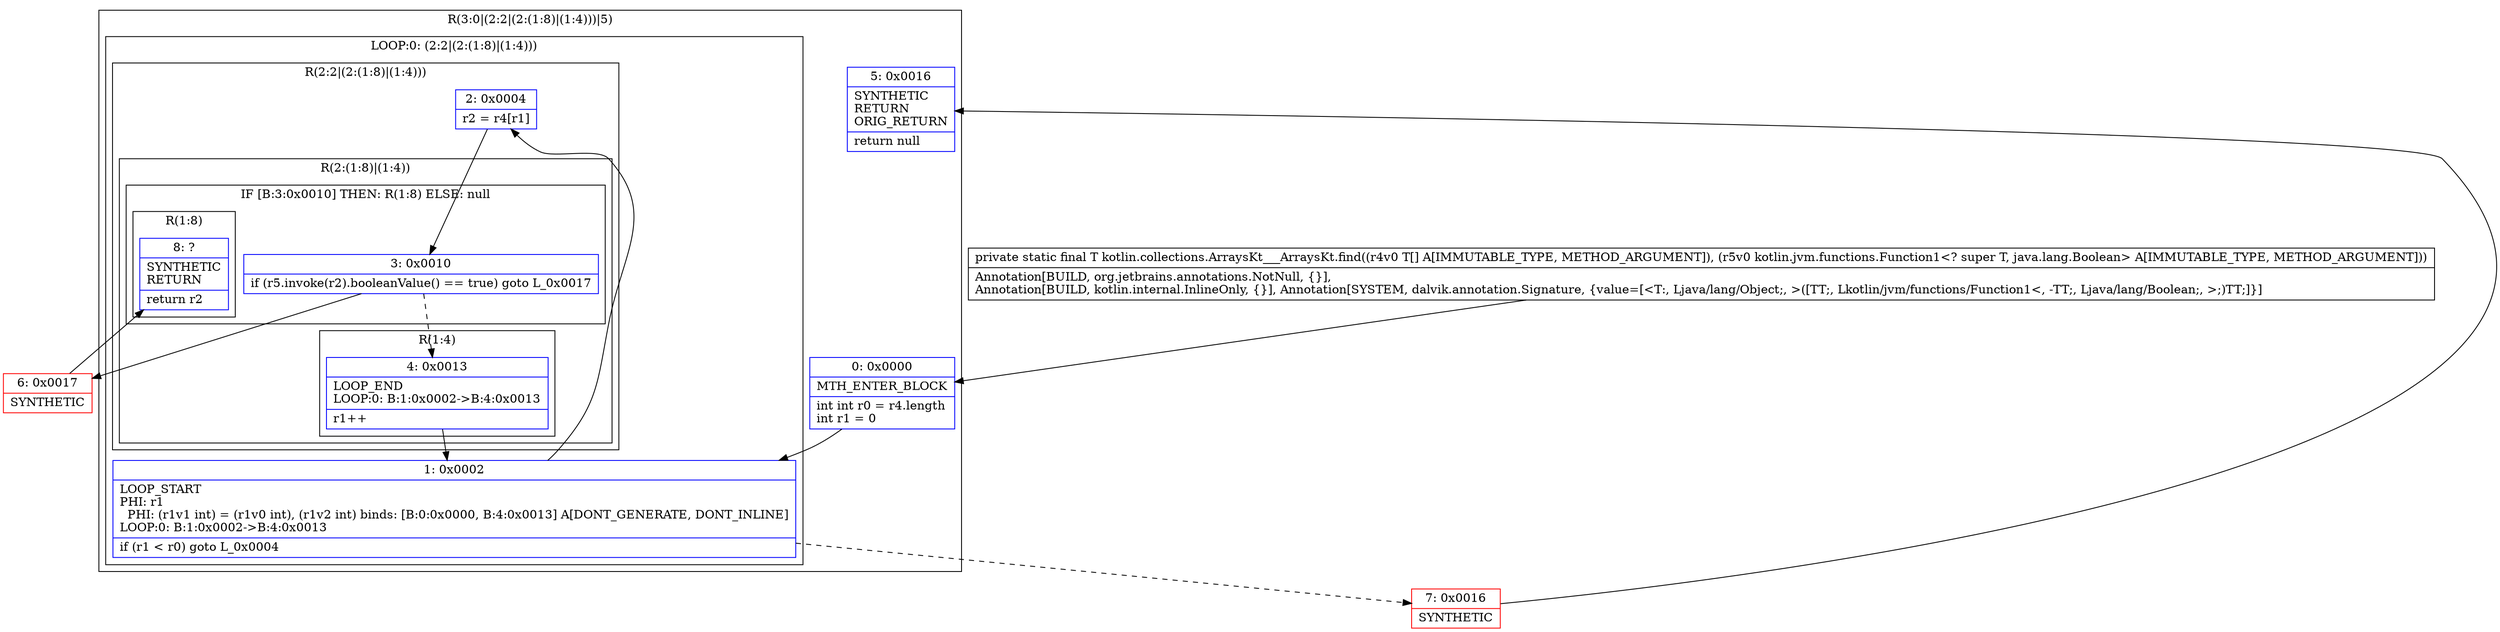 digraph "CFG forkotlin.collections.ArraysKt___ArraysKt.find([Ljava\/lang\/Object;Lkotlin\/jvm\/functions\/Function1;)Ljava\/lang\/Object;" {
subgraph cluster_Region_1583911290 {
label = "R(3:0|(2:2|(2:(1:8)|(1:4)))|5)";
node [shape=record,color=blue];
Node_0 [shape=record,label="{0\:\ 0x0000|MTH_ENTER_BLOCK\l|int int r0 = r4.length\lint r1 = 0\l}"];
subgraph cluster_LoopRegion_1333051683 {
label = "LOOP:0: (2:2|(2:(1:8)|(1:4)))";
node [shape=record,color=blue];
Node_1 [shape=record,label="{1\:\ 0x0002|LOOP_START\lPHI: r1 \l  PHI: (r1v1 int) = (r1v0 int), (r1v2 int) binds: [B:0:0x0000, B:4:0x0013] A[DONT_GENERATE, DONT_INLINE]\lLOOP:0: B:1:0x0002\-\>B:4:0x0013\l|if (r1 \< r0) goto L_0x0004\l}"];
subgraph cluster_Region_861537430 {
label = "R(2:2|(2:(1:8)|(1:4)))";
node [shape=record,color=blue];
Node_2 [shape=record,label="{2\:\ 0x0004|r2 = r4[r1]\l}"];
subgraph cluster_Region_1913416999 {
label = "R(2:(1:8)|(1:4))";
node [shape=record,color=blue];
subgraph cluster_IfRegion_2147350275 {
label = "IF [B:3:0x0010] THEN: R(1:8) ELSE: null";
node [shape=record,color=blue];
Node_3 [shape=record,label="{3\:\ 0x0010|if (r5.invoke(r2).booleanValue() == true) goto L_0x0017\l}"];
subgraph cluster_Region_843747715 {
label = "R(1:8)";
node [shape=record,color=blue];
Node_8 [shape=record,label="{8\:\ ?|SYNTHETIC\lRETURN\l|return r2\l}"];
}
}
subgraph cluster_Region_1925612917 {
label = "R(1:4)";
node [shape=record,color=blue];
Node_4 [shape=record,label="{4\:\ 0x0013|LOOP_END\lLOOP:0: B:1:0x0002\-\>B:4:0x0013\l|r1++\l}"];
}
}
}
}
Node_5 [shape=record,label="{5\:\ 0x0016|SYNTHETIC\lRETURN\lORIG_RETURN\l|return null\l}"];
}
Node_6 [shape=record,color=red,label="{6\:\ 0x0017|SYNTHETIC\l}"];
Node_7 [shape=record,color=red,label="{7\:\ 0x0016|SYNTHETIC\l}"];
MethodNode[shape=record,label="{private static final T kotlin.collections.ArraysKt___ArraysKt.find((r4v0 T[] A[IMMUTABLE_TYPE, METHOD_ARGUMENT]), (r5v0 kotlin.jvm.functions.Function1\<? super T, java.lang.Boolean\> A[IMMUTABLE_TYPE, METHOD_ARGUMENT]))  | Annotation[BUILD, org.jetbrains.annotations.NotNull, \{\}], \lAnnotation[BUILD, kotlin.internal.InlineOnly, \{\}], Annotation[SYSTEM, dalvik.annotation.Signature, \{value=[\<T:, Ljava\/lang\/Object;, \>([TT;, Lkotlin\/jvm\/functions\/Function1\<, \-TT;, Ljava\/lang\/Boolean;, \>;)TT;]\}]\l}"];
MethodNode -> Node_0;
Node_0 -> Node_1;
Node_1 -> Node_2;
Node_1 -> Node_7[style=dashed];
Node_2 -> Node_3;
Node_3 -> Node_4[style=dashed];
Node_3 -> Node_6;
Node_4 -> Node_1;
Node_6 -> Node_8;
Node_7 -> Node_5;
}

